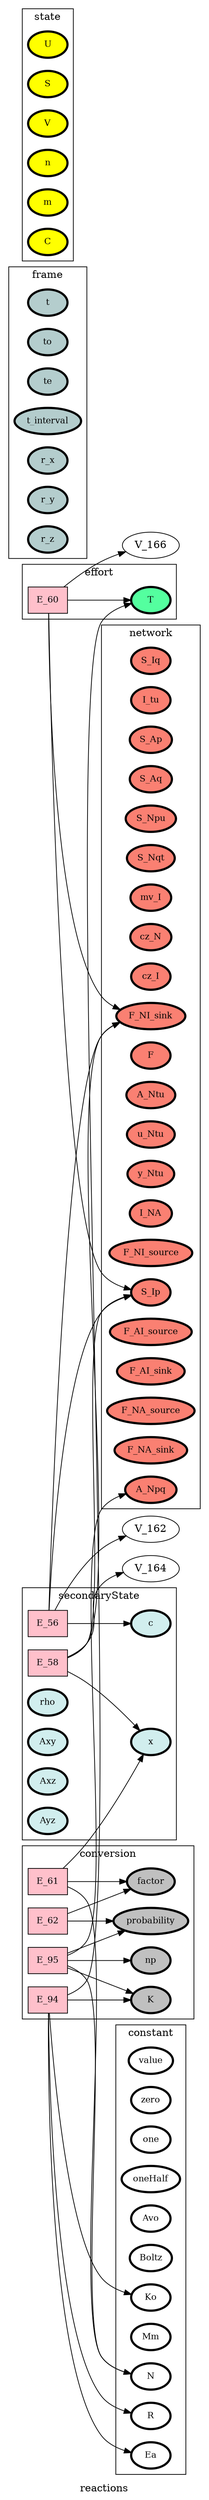 digraph reactions {
label=reactions;
rankdir=LR;
subgraph cluster_reactions___network {
label=network;
rankdir=LR;
V_10 [fillcolor=salmon, fontsize=12, label=S_Iq, penwidth=3, style=filled];
V_11 [fillcolor=salmon, fontsize=12, label=I_tu, penwidth=3, style=filled];
V_12 [fillcolor=salmon, fontsize=12, label=S_Ap, penwidth=3, style=filled];
V_13 [fillcolor=salmon, fontsize=12, label=S_Aq, penwidth=3, style=filled];
V_14 [fillcolor=salmon, fontsize=12, label=S_Npu, penwidth=3, style=filled];
V_15 [fillcolor=salmon, fontsize=12, label=S_Nqt, penwidth=3, style=filled];
V_16 [fillcolor=salmon, fontsize=12, label=mv_I, penwidth=3, style=filled];
V_17 [fillcolor=salmon, fontsize=12, label=cz_N, penwidth=3, style=filled];
V_18 [fillcolor=salmon, fontsize=12, label=cz_I, penwidth=3, style=filled];
V_19 [fillcolor=salmon, fontsize=12, label=A_Npq, penwidth=3, style=filled];
V_2 [fillcolor=salmon, fontsize=12, label=F, penwidth=3, style=filled];
V_20 [fillcolor=salmon, fontsize=12, label=A_Ntu, penwidth=3, style=filled];
V_21 [fillcolor=salmon, fontsize=12, label=u_Ntu, penwidth=3, style=filled];
V_22 [fillcolor=salmon, fontsize=12, label=y_Ntu, penwidth=3, style=filled];
V_27 [fillcolor=salmon, fontsize=12, label=I_NA, penwidth=3, style=filled];
V_3 [fillcolor=salmon, fontsize=12, label=F_NI_source, penwidth=3, style=filled];
V_4 [fillcolor=salmon, fontsize=12, label=F_NI_sink, penwidth=3, style=filled];
V_5 [fillcolor=salmon, fontsize=12, label=F_AI_source, penwidth=3, style=filled];
V_6 [fillcolor=salmon, fontsize=12, label=F_AI_sink, penwidth=3, style=filled];
V_7 [fillcolor=salmon, fontsize=12, label=F_NA_source, penwidth=3, style=filled];
V_8 [fillcolor=salmon, fontsize=12, label=F_NA_sink, penwidth=3, style=filled];
V_9 [fillcolor=salmon, fontsize=12, label=S_Ip, penwidth=3, style=filled];
}

subgraph cluster_reactions___differenceOperator {
label=differenceOperator;
rankdir=LR;
}

subgraph cluster_reactions___frame {
label=frame;
rankdir=LR;
V_1 [fillcolor=lightcyan3, fontsize=12, label=t, penwidth=3, style=filled];
V_105 [fillcolor=lightcyan3, fontsize=12, label=to, penwidth=3, style=filled];
V_106 [fillcolor=lightcyan3, fontsize=12, label=te, penwidth=3, style=filled];
V_107 [fillcolor=lightcyan3, fontsize=12, label=t_interval, penwidth=3, style=filled];
V_23 [fillcolor=lightcyan3, fontsize=12, label=r_x, penwidth=3, style=filled];
V_24 [fillcolor=lightcyan3, fontsize=12, label=r_y, penwidth=3, style=filled];
V_25 [fillcolor=lightcyan3, fontsize=12, label=r_z, penwidth=3, style=filled];
}

subgraph cluster_reactions___state {
label=state;
rankdir=LR;
V_108 [fillcolor=yellow, fontsize=12, label=U, penwidth=3, style=filled];
V_109 [fillcolor=yellow, fontsize=12, label=S, penwidth=3, style=filled];
V_110 [fillcolor=yellow, fontsize=12, label=V, penwidth=3, style=filled];
V_111 [fillcolor=yellow, fontsize=12, label=n, penwidth=3, style=filled];
V_137 [fillcolor=yellow, fontsize=12, label=m, penwidth=3, style=filled];
V_144 [fillcolor=yellow, fontsize=12, label=C, penwidth=3, style=filled];
}

subgraph cluster_reactions___constant {
label=constant;
rankdir=LR;
V_101 [fillcolor=white, fontsize=12, label=value, penwidth=3, style=filled];
V_102 [fillcolor=white, fontsize=12, label=zero, penwidth=3, style=filled];
V_103 [fillcolor=white, fontsize=12, label=one, penwidth=3, style=filled];
V_104 [fillcolor=white, fontsize=12, label=oneHalf, penwidth=3, style=filled];
V_121 [fillcolor=white, fontsize=12, label=Avo, penwidth=3, style=filled];
V_122 [fillcolor=white, fontsize=12, label=Boltz, penwidth=3, style=filled];
V_123 [fillcolor=white, fontsize=12, label=R, penwidth=3, style=filled];
V_132 [fillcolor=white, fontsize=12, label=Mm, penwidth=3, style=filled];
V_197 [fillcolor=white, fontsize=12, label=Ea, penwidth=3, style=filled];
V_198 [fillcolor=white, fontsize=12, label=Ko, penwidth=3, style=filled];
V_26 [fillcolor=white, fontsize=12, label=N, penwidth=3, style=filled];
}

E_60 -> V_166  [splines=ortho];
E_60 -> V_4  [splines=ortho];
E_60 -> V_9  [splines=ortho];
subgraph cluster_reactions___effort {
label=effort;
rankdir=LR;
V_167 [fillcolor=seagreen1, fontsize=12, label=T, penwidth=3, style=filled];
E_60 [fillcolor=pink, fontsize=12, shape=box, style=filled];
E_60 -> V_167  [splines=ortho];
}

E_56 -> V_162  [splines=ortho];
E_56 -> V_4  [splines=ortho];
E_56 -> V_9  [splines=ortho];
E_58 -> V_164  [splines=ortho];
E_58 -> V_4  [splines=ortho];
E_58 -> V_9  [splines=ortho];
subgraph cluster_reactions___secondaryState {
label=secondaryState;
rankdir=LR;
V_143 [fillcolor=lightcyan2, fontsize=12, label=rho, penwidth=3, style=filled];
V_148 [fillcolor=lightcyan2, fontsize=12, label=Axy, penwidth=3, style=filled];
V_149 [fillcolor=lightcyan2, fontsize=12, label=Axz, penwidth=3, style=filled];
V_150 [fillcolor=lightcyan2, fontsize=12, label=Ayz, penwidth=3, style=filled];
V_163 [fillcolor=lightcyan2, fontsize=12, label=c, penwidth=3, style=filled];
V_165 [fillcolor=lightcyan2, fontsize=12, label=x, penwidth=3, style=filled];
E_56 [fillcolor=pink, fontsize=12, shape=box, style=filled];
E_56 -> V_163  [splines=ortho];
E_58 [fillcolor=pink, fontsize=12, shape=box, style=filled];
E_58 -> V_165  [splines=ortho];
}

subgraph cluster_reactions___diffState {
label=diffState;
rankdir=LR;
}

E_61 -> V_165  [splines=ortho];
E_61 -> V_26  [splines=ortho];
E_62 -> V_168  [splines=ortho];
E_94 -> V_123  [splines=ortho];
E_94 -> V_167  [splines=ortho];
E_94 -> V_197  [splines=ortho];
E_94 -> V_198  [splines=ortho];
E_95 -> V_169  [splines=ortho];
E_95 -> V_19  [splines=ortho];
E_95 -> V_199  [splines=ortho];
E_95 -> V_26  [splines=ortho];
subgraph cluster_reactions___conversion {
label=conversion;
rankdir=LR;
V_168 [fillcolor=grey, fontsize=12, label=factor, penwidth=3, style=filled];
V_169 [fillcolor=grey, fontsize=12, label=probability, penwidth=3, style=filled];
V_199 [fillcolor=grey, fontsize=12, label=K, penwidth=3, style=filled];
V_200 [fillcolor=grey, fontsize=12, label=np, penwidth=3, style=filled];
E_61 [fillcolor=pink, fontsize=12, shape=box, style=filled];
E_61 -> V_168  [splines=ortho];
E_62 [fillcolor=pink, fontsize=12, shape=box, style=filled];
E_62 -> V_169  [splines=ortho];
E_94 [fillcolor=pink, fontsize=12, shape=box, style=filled];
E_94 -> V_199  [splines=ortho];
E_95 [fillcolor=pink, fontsize=12, shape=box, style=filled];
E_95 -> V_200  [splines=ortho];
}

subgraph cluster_reactions___controlInput {
label=controlInput;
rankdir=LR;
}

subgraph cluster_reactions___observation {
label=observation;
rankdir=LR;
}

}
